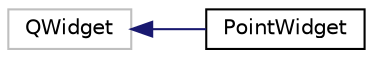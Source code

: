 digraph "Graphical Class Hierarchy"
{
 // LATEX_PDF_SIZE
  edge [fontname="Helvetica",fontsize="10",labelfontname="Helvetica",labelfontsize="10"];
  node [fontname="Helvetica",fontsize="10",shape=record];
  rankdir="LR";
  Node29 [label="QWidget",height=0.2,width=0.4,color="grey75", fillcolor="white", style="filled",tooltip=" "];
  Node29 -> Node0 [dir="back",color="midnightblue",fontsize="10",style="solid",fontname="Helvetica"];
  Node0 [label="PointWidget",height=0.2,width=0.4,color="black", fillcolor="white", style="filled",URL="$classPointWidget.html",tooltip=" "];
}
